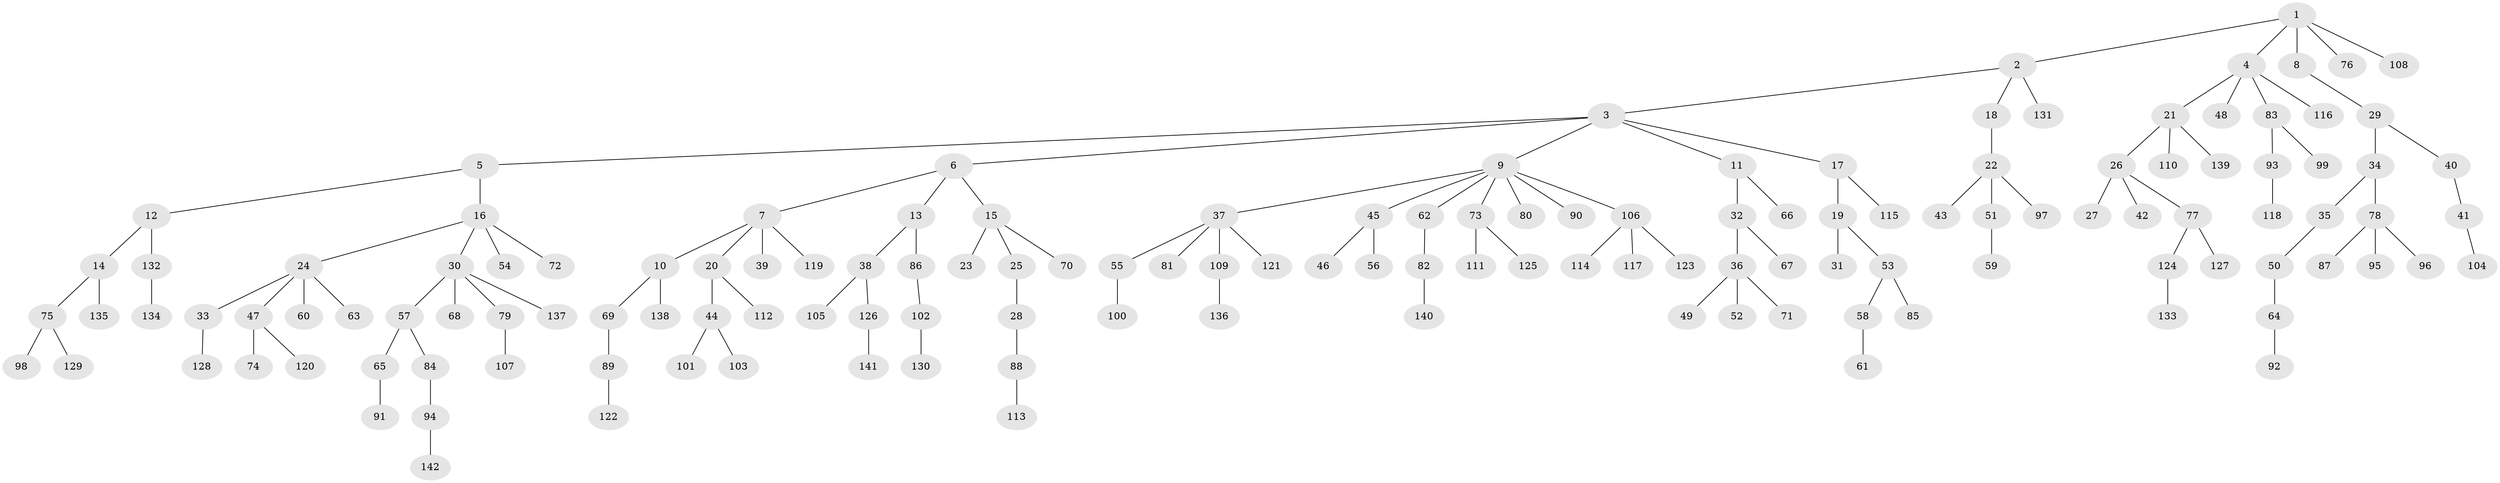 // coarse degree distribution, {7: 0.029411764705882353, 6: 0.00980392156862745, 3: 0.16666666666666666, 8: 0.0196078431372549, 2: 0.1568627450980392, 4: 0.029411764705882353, 1: 0.5784313725490197, 5: 0.00980392156862745}
// Generated by graph-tools (version 1.1) at 2025/24/03/03/25 07:24:09]
// undirected, 142 vertices, 141 edges
graph export_dot {
graph [start="1"]
  node [color=gray90,style=filled];
  1;
  2;
  3;
  4;
  5;
  6;
  7;
  8;
  9;
  10;
  11;
  12;
  13;
  14;
  15;
  16;
  17;
  18;
  19;
  20;
  21;
  22;
  23;
  24;
  25;
  26;
  27;
  28;
  29;
  30;
  31;
  32;
  33;
  34;
  35;
  36;
  37;
  38;
  39;
  40;
  41;
  42;
  43;
  44;
  45;
  46;
  47;
  48;
  49;
  50;
  51;
  52;
  53;
  54;
  55;
  56;
  57;
  58;
  59;
  60;
  61;
  62;
  63;
  64;
  65;
  66;
  67;
  68;
  69;
  70;
  71;
  72;
  73;
  74;
  75;
  76;
  77;
  78;
  79;
  80;
  81;
  82;
  83;
  84;
  85;
  86;
  87;
  88;
  89;
  90;
  91;
  92;
  93;
  94;
  95;
  96;
  97;
  98;
  99;
  100;
  101;
  102;
  103;
  104;
  105;
  106;
  107;
  108;
  109;
  110;
  111;
  112;
  113;
  114;
  115;
  116;
  117;
  118;
  119;
  120;
  121;
  122;
  123;
  124;
  125;
  126;
  127;
  128;
  129;
  130;
  131;
  132;
  133;
  134;
  135;
  136;
  137;
  138;
  139;
  140;
  141;
  142;
  1 -- 2;
  1 -- 4;
  1 -- 8;
  1 -- 76;
  1 -- 108;
  2 -- 3;
  2 -- 18;
  2 -- 131;
  3 -- 5;
  3 -- 6;
  3 -- 9;
  3 -- 11;
  3 -- 17;
  4 -- 21;
  4 -- 48;
  4 -- 83;
  4 -- 116;
  5 -- 12;
  5 -- 16;
  6 -- 7;
  6 -- 13;
  6 -- 15;
  7 -- 10;
  7 -- 20;
  7 -- 39;
  7 -- 119;
  8 -- 29;
  9 -- 37;
  9 -- 45;
  9 -- 62;
  9 -- 73;
  9 -- 80;
  9 -- 90;
  9 -- 106;
  10 -- 69;
  10 -- 138;
  11 -- 32;
  11 -- 66;
  12 -- 14;
  12 -- 132;
  13 -- 38;
  13 -- 86;
  14 -- 75;
  14 -- 135;
  15 -- 23;
  15 -- 25;
  15 -- 70;
  16 -- 24;
  16 -- 30;
  16 -- 54;
  16 -- 72;
  17 -- 19;
  17 -- 115;
  18 -- 22;
  19 -- 31;
  19 -- 53;
  20 -- 44;
  20 -- 112;
  21 -- 26;
  21 -- 110;
  21 -- 139;
  22 -- 43;
  22 -- 51;
  22 -- 97;
  24 -- 33;
  24 -- 47;
  24 -- 60;
  24 -- 63;
  25 -- 28;
  26 -- 27;
  26 -- 42;
  26 -- 77;
  28 -- 88;
  29 -- 34;
  29 -- 40;
  30 -- 57;
  30 -- 68;
  30 -- 79;
  30 -- 137;
  32 -- 36;
  32 -- 67;
  33 -- 128;
  34 -- 35;
  34 -- 78;
  35 -- 50;
  36 -- 49;
  36 -- 52;
  36 -- 71;
  37 -- 55;
  37 -- 81;
  37 -- 109;
  37 -- 121;
  38 -- 105;
  38 -- 126;
  40 -- 41;
  41 -- 104;
  44 -- 101;
  44 -- 103;
  45 -- 46;
  45 -- 56;
  47 -- 74;
  47 -- 120;
  50 -- 64;
  51 -- 59;
  53 -- 58;
  53 -- 85;
  55 -- 100;
  57 -- 65;
  57 -- 84;
  58 -- 61;
  62 -- 82;
  64 -- 92;
  65 -- 91;
  69 -- 89;
  73 -- 111;
  73 -- 125;
  75 -- 98;
  75 -- 129;
  77 -- 124;
  77 -- 127;
  78 -- 87;
  78 -- 95;
  78 -- 96;
  79 -- 107;
  82 -- 140;
  83 -- 93;
  83 -- 99;
  84 -- 94;
  86 -- 102;
  88 -- 113;
  89 -- 122;
  93 -- 118;
  94 -- 142;
  102 -- 130;
  106 -- 114;
  106 -- 117;
  106 -- 123;
  109 -- 136;
  124 -- 133;
  126 -- 141;
  132 -- 134;
}
